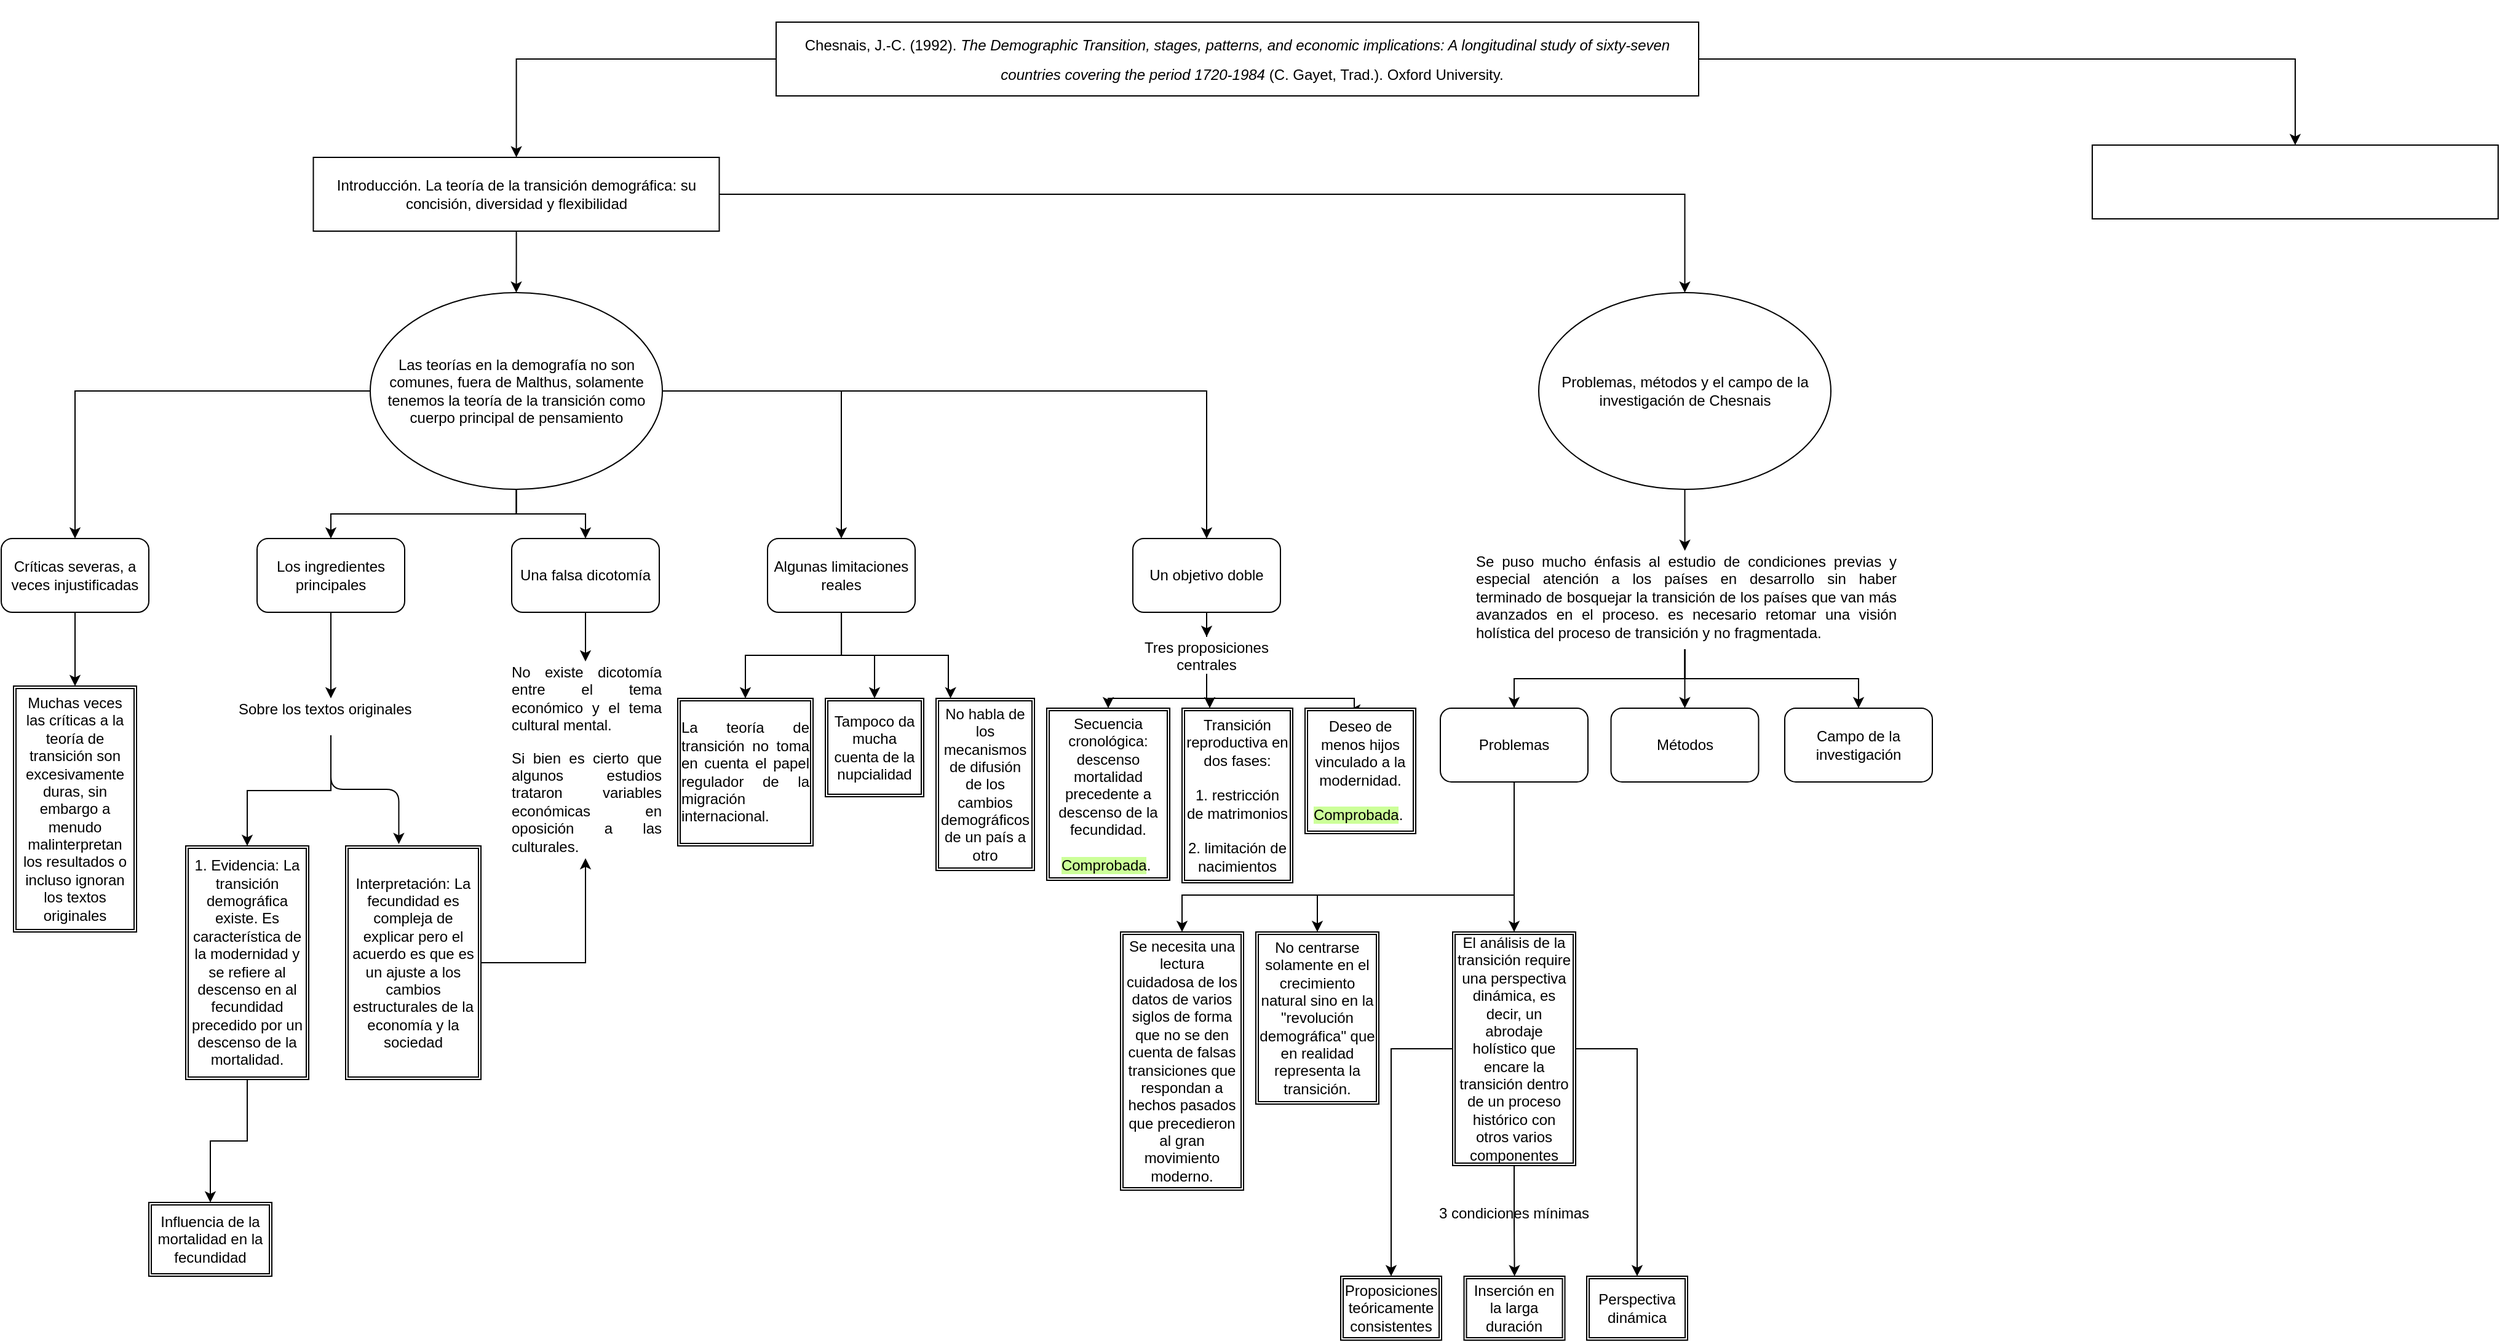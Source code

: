 <mxfile version="14.2.9" type="github">
  <diagram id="Gld3rzswMyd5aAxi19bs" name="Page-1">
    <mxGraphModel dx="1038" dy="532" grid="1" gridSize="10" guides="1" tooltips="1" connect="1" arrows="1" fold="1" page="1" pageScale="1" pageWidth="2500" pageHeight="2500" math="0" shadow="0">
      <root>
        <mxCell id="0" />
        <mxCell id="1" parent="0" />
        <mxCell id="n7mazJ4Uz4ms8yec7FG8-48" style="edgeStyle=orthogonalEdgeStyle;rounded=0;orthogonalLoop=1;jettySize=auto;html=1;" parent="1" source="n7mazJ4Uz4ms8yec7FG8-2" target="n7mazJ4Uz4ms8yec7FG8-3" edge="1">
          <mxGeometry relative="1" as="geometry" />
        </mxCell>
        <mxCell id="n7mazJ4Uz4ms8yec7FG8-49" style="edgeStyle=orthogonalEdgeStyle;rounded=0;orthogonalLoop=1;jettySize=auto;html=1;" parent="1" source="n7mazJ4Uz4ms8yec7FG8-2" target="n7mazJ4Uz4ms8yec7FG8-5" edge="1">
          <mxGeometry relative="1" as="geometry" />
        </mxCell>
        <mxCell id="n7mazJ4Uz4ms8yec7FG8-2" value="&lt;div class=&quot;csl-bib-body&quot; style=&quot;line-height: 2 ; margin-left: 2em ; text-indent: -2em&quot;&gt;&lt;br/&gt;  &lt;div class=&quot;csl-entry&quot;&gt;Chesnais, J.-C. (1992). &lt;i&gt;The Demographic Transition, stages, patterns, and economic implications: A longitudinal study of sixty-seven countries covering the period 1720-1984&lt;/i&gt; (C. Gayet, Trad.). Oxford University.&lt;/div&gt;&lt;br/&gt;  &lt;span class=&quot;Z3988&quot; title=&quot;url_ver=Z39.88-2004&amp;amp;ctx_ver=Z39.88-2004&amp;amp;rfr_id=info%3Asid%2Fzotero.org%3A2&amp;amp;rft_val_fmt=info%3Aofi%2Ffmt%3Akev%3Amtx%3Abook&amp;amp;rft.genre=book&amp;amp;rft.btitle=The%20Demographic%20Transition%2C%20stages%2C%20patterns%2C%20and%20economic%20implications%3A%20a%20longitudinal%20study%20of%20sixty-seven%20countries%20covering%20the%20period%201720-1984&amp;amp;rft.place=Clarendon%2C%20Oxfor&amp;amp;rft.publisher=Oxford%20University&amp;amp;rft.aufirst=Jean-Claude&amp;amp;rft.aulast=Chesnais&amp;amp;rft.au=Jean-Claude%20Chesnais&amp;amp;rft.au=Cecilia%20Gayet&amp;amp;rft.date=1992&amp;amp;rft.tpages=p.%201%20-%2025%20y%20p.%2026%20-%2027%20-%2046&quot;&gt;&lt;/span&gt;&lt;/div&gt;" style="rounded=0;whiteSpace=wrap;html=1;" parent="1" vertex="1">
          <mxGeometry x="710" y="30" width="750" height="60" as="geometry" />
        </mxCell>
        <mxCell id="n7mazJ4Uz4ms8yec7FG8-47" value="" style="edgeStyle=orthogonalEdgeStyle;rounded=0;orthogonalLoop=1;jettySize=auto;html=1;" parent="1" source="n7mazJ4Uz4ms8yec7FG8-3" target="n7mazJ4Uz4ms8yec7FG8-7" edge="1">
          <mxGeometry relative="1" as="geometry" />
        </mxCell>
        <mxCell id="RCoYnLWqZGoY9V-9FqED-14" style="edgeStyle=orthogonalEdgeStyle;rounded=0;orthogonalLoop=1;jettySize=auto;html=1;" edge="1" parent="1" source="n7mazJ4Uz4ms8yec7FG8-3" target="RCoYnLWqZGoY9V-9FqED-13">
          <mxGeometry relative="1" as="geometry" />
        </mxCell>
        <mxCell id="n7mazJ4Uz4ms8yec7FG8-3" value="Introducción. La teoría de la transición demográfica: su concisión, diversidad y flexibilidad" style="rounded=0;whiteSpace=wrap;html=1;" parent="1" vertex="1">
          <mxGeometry x="333.75" y="140" width="330" height="60" as="geometry" />
        </mxCell>
        <mxCell id="n7mazJ4Uz4ms8yec7FG8-5" value="" style="rounded=0;whiteSpace=wrap;html=1;" parent="1" vertex="1">
          <mxGeometry x="1780" y="130" width="330" height="60" as="geometry" />
        </mxCell>
        <mxCell id="n7mazJ4Uz4ms8yec7FG8-42" style="edgeStyle=orthogonalEdgeStyle;rounded=0;orthogonalLoop=1;jettySize=auto;html=1;entryX=0.5;entryY=0;entryDx=0;entryDy=0;" parent="1" source="n7mazJ4Uz4ms8yec7FG8-7" target="n7mazJ4Uz4ms8yec7FG8-8" edge="1">
          <mxGeometry relative="1" as="geometry" />
        </mxCell>
        <mxCell id="n7mazJ4Uz4ms8yec7FG8-43" style="edgeStyle=orthogonalEdgeStyle;rounded=0;orthogonalLoop=1;jettySize=auto;html=1;" parent="1" source="n7mazJ4Uz4ms8yec7FG8-7" target="n7mazJ4Uz4ms8yec7FG8-9" edge="1">
          <mxGeometry relative="1" as="geometry" />
        </mxCell>
        <mxCell id="n7mazJ4Uz4ms8yec7FG8-44" style="edgeStyle=orthogonalEdgeStyle;rounded=0;orthogonalLoop=1;jettySize=auto;html=1;entryX=0.5;entryY=0;entryDx=0;entryDy=0;" parent="1" source="n7mazJ4Uz4ms8yec7FG8-7" target="n7mazJ4Uz4ms8yec7FG8-10" edge="1">
          <mxGeometry relative="1" as="geometry" />
        </mxCell>
        <mxCell id="n7mazJ4Uz4ms8yec7FG8-45" style="edgeStyle=orthogonalEdgeStyle;rounded=0;orthogonalLoop=1;jettySize=auto;html=1;" parent="1" source="n7mazJ4Uz4ms8yec7FG8-7" target="n7mazJ4Uz4ms8yec7FG8-11" edge="1">
          <mxGeometry relative="1" as="geometry" />
        </mxCell>
        <mxCell id="n7mazJ4Uz4ms8yec7FG8-46" style="edgeStyle=orthogonalEdgeStyle;rounded=0;orthogonalLoop=1;jettySize=auto;html=1;entryX=0.5;entryY=0;entryDx=0;entryDy=0;" parent="1" source="n7mazJ4Uz4ms8yec7FG8-7" target="n7mazJ4Uz4ms8yec7FG8-12" edge="1">
          <mxGeometry relative="1" as="geometry">
            <mxPoint x="960" y="440" as="targetPoint" />
          </mxGeometry>
        </mxCell>
        <mxCell id="n7mazJ4Uz4ms8yec7FG8-7" value="Las teorías en la demografía no son comunes, fuera de Malthus, solamente tenemos la teoría de la transición como cuerpo principal de pensamiento" style="ellipse;whiteSpace=wrap;html=1;" parent="1" vertex="1">
          <mxGeometry x="380" y="250" width="237.5" height="160" as="geometry" />
        </mxCell>
        <mxCell id="n7mazJ4Uz4ms8yec7FG8-15" value="" style="edgeStyle=orthogonalEdgeStyle;rounded=0;orthogonalLoop=1;jettySize=auto;html=1;" parent="1" source="n7mazJ4Uz4ms8yec7FG8-8" target="n7mazJ4Uz4ms8yec7FG8-13" edge="1">
          <mxGeometry relative="1" as="geometry" />
        </mxCell>
        <mxCell id="n7mazJ4Uz4ms8yec7FG8-8" value="Críticas severas, a veces injustificadas" style="rounded=1;whiteSpace=wrap;html=1;" parent="1" vertex="1">
          <mxGeometry x="80" y="450" width="120" height="60" as="geometry" />
        </mxCell>
        <mxCell id="n7mazJ4Uz4ms8yec7FG8-20" value="" style="edgeStyle=orthogonalEdgeStyle;rounded=0;orthogonalLoop=1;jettySize=auto;html=1;" parent="1" source="n7mazJ4Uz4ms8yec7FG8-9" target="n7mazJ4Uz4ms8yec7FG8-17" edge="1">
          <mxGeometry relative="1" as="geometry" />
        </mxCell>
        <mxCell id="n7mazJ4Uz4ms8yec7FG8-9" value="Los ingredientes principales" style="rounded=1;whiteSpace=wrap;html=1;" parent="1" vertex="1">
          <mxGeometry x="288" y="450" width="120" height="60" as="geometry" />
        </mxCell>
        <mxCell id="n7mazJ4Uz4ms8yec7FG8-30" value="" style="edgeStyle=orthogonalEdgeStyle;rounded=0;orthogonalLoop=1;jettySize=auto;html=1;" parent="1" source="n7mazJ4Uz4ms8yec7FG8-10" target="n7mazJ4Uz4ms8yec7FG8-28" edge="1">
          <mxGeometry relative="1" as="geometry" />
        </mxCell>
        <mxCell id="n7mazJ4Uz4ms8yec7FG8-10" value="Una falsa dicotomía" style="rounded=1;whiteSpace=wrap;html=1;" parent="1" vertex="1">
          <mxGeometry x="495" y="450" width="120" height="60" as="geometry" />
        </mxCell>
        <mxCell id="n7mazJ4Uz4ms8yec7FG8-39" style="edgeStyle=orthogonalEdgeStyle;rounded=0;orthogonalLoop=1;jettySize=auto;html=1;exitX=0.5;exitY=1;exitDx=0;exitDy=0;entryX=0.5;entryY=0;entryDx=0;entryDy=0;" parent="1" source="n7mazJ4Uz4ms8yec7FG8-11" target="n7mazJ4Uz4ms8yec7FG8-35" edge="1">
          <mxGeometry relative="1" as="geometry" />
        </mxCell>
        <mxCell id="n7mazJ4Uz4ms8yec7FG8-40" style="edgeStyle=orthogonalEdgeStyle;rounded=0;orthogonalLoop=1;jettySize=auto;html=1;entryX=0.147;entryY=0;entryDx=0;entryDy=0;entryPerimeter=0;" parent="1" target="n7mazJ4Uz4ms8yec7FG8-37" edge="1">
          <mxGeometry relative="1" as="geometry">
            <mxPoint x="763.067" y="505" as="sourcePoint" />
            <mxPoint x="880" y="575" as="targetPoint" />
            <Array as="points">
              <mxPoint x="763" y="545" />
              <mxPoint x="850" y="545" />
              <mxPoint x="850" y="575" />
              <mxPoint x="852" y="575" />
            </Array>
          </mxGeometry>
        </mxCell>
        <mxCell id="n7mazJ4Uz4ms8yec7FG8-41" style="edgeStyle=orthogonalEdgeStyle;rounded=0;orthogonalLoop=1;jettySize=auto;html=1;" parent="1" source="n7mazJ4Uz4ms8yec7FG8-11" target="n7mazJ4Uz4ms8yec7FG8-36" edge="1">
          <mxGeometry relative="1" as="geometry" />
        </mxCell>
        <mxCell id="n7mazJ4Uz4ms8yec7FG8-11" value="Algunas limitaciones reales" style="rounded=1;whiteSpace=wrap;html=1;" parent="1" vertex="1">
          <mxGeometry x="703" y="450" width="120" height="60" as="geometry" />
        </mxCell>
        <mxCell id="RCoYnLWqZGoY9V-9FqED-4" value="" style="edgeStyle=orthogonalEdgeStyle;rounded=0;orthogonalLoop=1;jettySize=auto;html=1;entryX=0.5;entryY=0;entryDx=0;entryDy=0;" edge="1" parent="1" source="n7mazJ4Uz4ms8yec7FG8-12" target="n7mazJ4Uz4ms8yec7FG8-50">
          <mxGeometry relative="1" as="geometry" />
        </mxCell>
        <mxCell id="n7mazJ4Uz4ms8yec7FG8-12" value="Un objetivo doble" style="rounded=1;whiteSpace=wrap;html=1;" parent="1" vertex="1">
          <mxGeometry x="1000" y="450" width="120" height="60" as="geometry" />
        </mxCell>
        <mxCell id="n7mazJ4Uz4ms8yec7FG8-13" value="Muchas veces las críticas a la teoría de transición son excesivamente duras, sin embargo a menudo malinterpretan los resultados o incluso ignoran los textos originales" style="shape=ext;double=1;whiteSpace=wrap;html=1;" parent="1" vertex="1">
          <mxGeometry x="90" y="570" width="100" height="200" as="geometry" />
        </mxCell>
        <mxCell id="n7mazJ4Uz4ms8yec7FG8-23" value="" style="edgeStyle=orthogonalEdgeStyle;rounded=0;orthogonalLoop=1;jettySize=auto;html=1;" parent="1" source="n7mazJ4Uz4ms8yec7FG8-14" target="n7mazJ4Uz4ms8yec7FG8-22" edge="1">
          <mxGeometry relative="1" as="geometry" />
        </mxCell>
        <mxCell id="n7mazJ4Uz4ms8yec7FG8-14" value="1. Evidencia: La transición demográfica existe. Es característica de la modernidad y se refiere al descenso en al fecundidad precedido por un descenso de la mortalidad." style="shape=ext;double=1;whiteSpace=wrap;html=1;" parent="1" vertex="1">
          <mxGeometry x="230" y="700" width="100" height="190" as="geometry" />
        </mxCell>
        <mxCell id="n7mazJ4Uz4ms8yec7FG8-19" value="" style="edgeStyle=orthogonalEdgeStyle;rounded=0;orthogonalLoop=1;jettySize=auto;html=1;" parent="1" source="n7mazJ4Uz4ms8yec7FG8-17" target="n7mazJ4Uz4ms8yec7FG8-14" edge="1">
          <mxGeometry relative="1" as="geometry" />
        </mxCell>
        <mxCell id="n7mazJ4Uz4ms8yec7FG8-17" value="&lt;p style=&quot;text-align: justify&quot;&gt;&lt;span style=&quot;font-size: 12px ; font-weight: normal ; line-height: 70%&quot;&gt;Sobre los textos originales&lt;/span&gt;&lt;/p&gt;" style="text;html=1;strokeColor=none;fillColor=none;spacing=5;spacingTop=-20;whiteSpace=wrap;overflow=hidden;rounded=0;" parent="1" vertex="1">
          <mxGeometry x="268" y="580" width="160" height="30" as="geometry" />
        </mxCell>
        <mxCell id="n7mazJ4Uz4ms8yec7FG8-22" value="Influencia de la mortalidad en la fecundidad" style="shape=ext;double=1;whiteSpace=wrap;html=1;" parent="1" vertex="1">
          <mxGeometry x="200" y="990" width="100" height="60" as="geometry" />
        </mxCell>
        <mxCell id="RCoYnLWqZGoY9V-9FqED-29" style="edgeStyle=orthogonalEdgeStyle;rounded=0;orthogonalLoop=1;jettySize=auto;html=1;entryX=0.5;entryY=1;entryDx=0;entryDy=0;" edge="1" parent="1" source="n7mazJ4Uz4ms8yec7FG8-24" target="n7mazJ4Uz4ms8yec7FG8-28">
          <mxGeometry relative="1" as="geometry" />
        </mxCell>
        <mxCell id="n7mazJ4Uz4ms8yec7FG8-24" value="Interpretación: La fecundidad es compleja de explicar pero el acuerdo es que es un ajuste a los cambios estructurales de la economía y la sociedad" style="shape=ext;double=1;whiteSpace=wrap;html=1;" parent="1" vertex="1">
          <mxGeometry x="360" y="700" width="110" height="190" as="geometry" />
        </mxCell>
        <mxCell id="n7mazJ4Uz4ms8yec7FG8-26" value="" style="endArrow=classic;html=1;exitX=0.5;exitY=1;exitDx=0;exitDy=0;entryX=0.393;entryY=-0.008;entryDx=0;entryDy=0;entryPerimeter=0;edgeStyle=elbowEdgeStyle;elbow=vertical;" parent="1" source="n7mazJ4Uz4ms8yec7FG8-17" target="n7mazJ4Uz4ms8yec7FG8-24" edge="1">
          <mxGeometry width="50" height="50" relative="1" as="geometry">
            <mxPoint x="408" y="680" as="sourcePoint" />
            <mxPoint x="500" y="790" as="targetPoint" />
          </mxGeometry>
        </mxCell>
        <mxCell id="n7mazJ4Uz4ms8yec7FG8-28" value="&lt;p style=&quot;text-align: justify&quot;&gt;&lt;span style=&quot;font-size: 12px ; font-weight: normal ; line-height: 70%&quot;&gt;No existe dicotomía entre el tema económico y el tema cultural mental.&lt;/span&gt;&lt;/p&gt;&lt;p style=&quot;text-align: justify&quot;&gt;Si bien es cierto que algunos estudios trataron variables económicas en oposición a las culturales.&lt;/p&gt;&lt;p style=&quot;text-align: justify&quot;&gt;&lt;br&gt;&lt;/p&gt;" style="text;html=1;strokeColor=none;fillColor=none;spacing=5;spacingTop=-20;whiteSpace=wrap;overflow=hidden;rounded=0;" parent="1" vertex="1">
          <mxGeometry x="490" y="550" width="130" height="160" as="geometry" />
        </mxCell>
        <mxCell id="n7mazJ4Uz4ms8yec7FG8-35" value="&lt;p style=&quot;text-align: justify&quot;&gt;La teoría de transición no toma en cuenta el papel regulador de la migración internacional.&lt;br&gt;&lt;/p&gt;" style="shape=ext;double=1;whiteSpace=wrap;html=1;" parent="1" vertex="1">
          <mxGeometry x="630" y="580" width="110" height="120" as="geometry" />
        </mxCell>
        <mxCell id="n7mazJ4Uz4ms8yec7FG8-36" value="&lt;span style=&quot;text-align: justify&quot;&gt;Tampoco da mucha cuenta de la nupcialidad&lt;/span&gt;" style="shape=ext;double=1;whiteSpace=wrap;html=1;" parent="1" vertex="1">
          <mxGeometry x="750" y="580" width="80" height="80" as="geometry" />
        </mxCell>
        <mxCell id="n7mazJ4Uz4ms8yec7FG8-37" value="&lt;span style=&quot;text-align: justify&quot;&gt;No habla de los mecanismos de difusión de los cambios demográficos de un país a otro&lt;br&gt;&lt;/span&gt;" style="shape=ext;double=1;whiteSpace=wrap;html=1;" parent="1" vertex="1">
          <mxGeometry x="840" y="580" width="80" height="140" as="geometry" />
        </mxCell>
        <mxCell id="RCoYnLWqZGoY9V-9FqED-5" style="edgeStyle=orthogonalEdgeStyle;rounded=0;orthogonalLoop=1;jettySize=auto;html=1;" edge="1" parent="1" source="n7mazJ4Uz4ms8yec7FG8-50" target="RCoYnLWqZGoY9V-9FqED-1">
          <mxGeometry relative="1" as="geometry" />
        </mxCell>
        <mxCell id="RCoYnLWqZGoY9V-9FqED-6" style="edgeStyle=orthogonalEdgeStyle;rounded=0;orthogonalLoop=1;jettySize=auto;html=1;entryX=0.25;entryY=0;entryDx=0;entryDy=0;" edge="1" parent="1" source="n7mazJ4Uz4ms8yec7FG8-50" target="RCoYnLWqZGoY9V-9FqED-2">
          <mxGeometry relative="1" as="geometry" />
        </mxCell>
        <mxCell id="RCoYnLWqZGoY9V-9FqED-7" style="edgeStyle=orthogonalEdgeStyle;rounded=0;orthogonalLoop=1;jettySize=auto;html=1;entryX=0.4;entryY=0.014;entryDx=0;entryDy=0;entryPerimeter=0;" edge="1" parent="1" source="n7mazJ4Uz4ms8yec7FG8-50" target="RCoYnLWqZGoY9V-9FqED-3">
          <mxGeometry relative="1" as="geometry">
            <Array as="points">
              <mxPoint x="1060" y="580" />
              <mxPoint x="1180" y="580" />
            </Array>
          </mxGeometry>
        </mxCell>
        <mxCell id="n7mazJ4Uz4ms8yec7FG8-50" value="&lt;p&gt;&lt;span style=&quot;font-size: 12px ; font-weight: normal ; line-height: 70%&quot;&gt;Tres proposiciones centrales&lt;/span&gt;&lt;/p&gt;" style="text;html=1;strokeColor=none;fillColor=none;spacing=5;spacingTop=-20;whiteSpace=wrap;overflow=hidden;rounded=0;align=center;" parent="1" vertex="1">
          <mxGeometry x="980" y="530" width="160" height="30" as="geometry" />
        </mxCell>
        <mxCell id="RCoYnLWqZGoY9V-9FqED-1" value="Secuencia cronológica: descenso mortalidad precedente a descenso de la fecundidad.&lt;br&gt;&lt;br&gt;&lt;span style=&quot;background-color: rgb(204 , 255 , 153)&quot;&gt;Comprobada&lt;/span&gt;.&amp;nbsp;" style="shape=ext;double=1;whiteSpace=wrap;html=1;" vertex="1" parent="1">
          <mxGeometry x="930" y="588" width="100" height="140" as="geometry" />
        </mxCell>
        <mxCell id="RCoYnLWqZGoY9V-9FqED-2" value="Transición reproductiva en dos fases:&lt;br&gt;&lt;br&gt;&lt;span&gt;1. restricción de matrimonios&lt;br&gt;&lt;/span&gt;&lt;br&gt;&lt;span&gt;2. limitación de nacimientos&lt;/span&gt;" style="shape=ext;double=1;whiteSpace=wrap;html=1;" vertex="1" parent="1">
          <mxGeometry x="1040" y="588" width="90" height="142" as="geometry" />
        </mxCell>
        <mxCell id="RCoYnLWqZGoY9V-9FqED-3" value="Deseo de menos hijos vinculado a la modernidad.&lt;br&gt;&lt;br&gt;&lt;span style=&quot;background-color: rgb(204 , 255 , 153)&quot;&gt;Comprobada&lt;/span&gt;.&amp;nbsp;" style="shape=ext;double=1;whiteSpace=wrap;html=1;" vertex="1" parent="1">
          <mxGeometry x="1140" y="588" width="90" height="102" as="geometry" />
        </mxCell>
        <mxCell id="RCoYnLWqZGoY9V-9FqED-16" value="" style="edgeStyle=orthogonalEdgeStyle;rounded=0;orthogonalLoop=1;jettySize=auto;html=1;" edge="1" parent="1" source="RCoYnLWqZGoY9V-9FqED-8" target="RCoYnLWqZGoY9V-9FqED-11">
          <mxGeometry relative="1" as="geometry" />
        </mxCell>
        <mxCell id="RCoYnLWqZGoY9V-9FqED-17" style="edgeStyle=orthogonalEdgeStyle;rounded=0;orthogonalLoop=1;jettySize=auto;html=1;entryX=0.5;entryY=0;entryDx=0;entryDy=0;" edge="1" parent="1" source="RCoYnLWqZGoY9V-9FqED-8" target="RCoYnLWqZGoY9V-9FqED-10">
          <mxGeometry relative="1" as="geometry" />
        </mxCell>
        <mxCell id="RCoYnLWqZGoY9V-9FqED-18" style="edgeStyle=orthogonalEdgeStyle;rounded=0;orthogonalLoop=1;jettySize=auto;html=1;entryX=0.5;entryY=0;entryDx=0;entryDy=0;" edge="1" parent="1" source="RCoYnLWqZGoY9V-9FqED-8" target="RCoYnLWqZGoY9V-9FqED-12">
          <mxGeometry relative="1" as="geometry" />
        </mxCell>
        <mxCell id="RCoYnLWqZGoY9V-9FqED-8" value="&lt;p style=&quot;text-align: justify&quot;&gt;&lt;span style=&quot;font-size: 12px ; font-weight: normal ; line-height: 70%&quot;&gt;Se puso mucho énfasis al estudio de condiciones previas y especial atención a los países en desarrollo sin haber terminado de bosquejar la transición de los países que van más avanzados en el proceso. es necesario retomar una visión holística del proceso de transición y no fragmentada.&lt;/span&gt;&lt;/p&gt;" style="text;html=1;strokeColor=none;fillColor=none;spacing=5;spacingTop=-20;whiteSpace=wrap;overflow=hidden;rounded=0;" vertex="1" parent="1">
          <mxGeometry x="1273.75" y="460" width="350" height="80" as="geometry" />
        </mxCell>
        <mxCell id="RCoYnLWqZGoY9V-9FqED-27" value="" style="edgeStyle=orthogonalEdgeStyle;rounded=0;orthogonalLoop=1;jettySize=auto;html=1;" edge="1" parent="1" source="RCoYnLWqZGoY9V-9FqED-10" target="RCoYnLWqZGoY9V-9FqED-19">
          <mxGeometry relative="1" as="geometry" />
        </mxCell>
        <mxCell id="RCoYnLWqZGoY9V-9FqED-32" style="edgeStyle=orthogonalEdgeStyle;rounded=0;orthogonalLoop=1;jettySize=auto;html=1;" edge="1" parent="1" source="RCoYnLWqZGoY9V-9FqED-10" target="RCoYnLWqZGoY9V-9FqED-31">
          <mxGeometry relative="1" as="geometry">
            <Array as="points">
              <mxPoint x="1310" y="740" />
              <mxPoint x="1150" y="740" />
            </Array>
          </mxGeometry>
        </mxCell>
        <mxCell id="RCoYnLWqZGoY9V-9FqED-34" style="edgeStyle=orthogonalEdgeStyle;rounded=0;orthogonalLoop=1;jettySize=auto;html=1;" edge="1" parent="1" source="RCoYnLWqZGoY9V-9FqED-10" target="RCoYnLWqZGoY9V-9FqED-33">
          <mxGeometry relative="1" as="geometry">
            <Array as="points">
              <mxPoint x="1310" y="740" />
              <mxPoint x="1040" y="740" />
            </Array>
          </mxGeometry>
        </mxCell>
        <mxCell id="RCoYnLWqZGoY9V-9FqED-10" value="Problemas" style="rounded=1;whiteSpace=wrap;html=1;" vertex="1" parent="1">
          <mxGeometry x="1250" y="588" width="120" height="60" as="geometry" />
        </mxCell>
        <mxCell id="RCoYnLWqZGoY9V-9FqED-11" value="Métodos" style="rounded=1;whiteSpace=wrap;html=1;" vertex="1" parent="1">
          <mxGeometry x="1388.75" y="588" width="120" height="60" as="geometry" />
        </mxCell>
        <mxCell id="RCoYnLWqZGoY9V-9FqED-12" value="Campo de la investigación" style="rounded=1;whiteSpace=wrap;html=1;" vertex="1" parent="1">
          <mxGeometry x="1530" y="588" width="120" height="60" as="geometry" />
        </mxCell>
        <mxCell id="RCoYnLWqZGoY9V-9FqED-15" value="" style="edgeStyle=orthogonalEdgeStyle;rounded=0;orthogonalLoop=1;jettySize=auto;html=1;" edge="1" parent="1" source="RCoYnLWqZGoY9V-9FqED-13" target="RCoYnLWqZGoY9V-9FqED-8">
          <mxGeometry relative="1" as="geometry" />
        </mxCell>
        <mxCell id="RCoYnLWqZGoY9V-9FqED-13" value="Problemas, métodos y el campo de la investigación de Chesnais" style="ellipse;whiteSpace=wrap;html=1;" vertex="1" parent="1">
          <mxGeometry x="1330" y="250" width="237.5" height="160" as="geometry" />
        </mxCell>
        <mxCell id="RCoYnLWqZGoY9V-9FqED-30" value="" style="group" vertex="1" connectable="0" parent="1">
          <mxGeometry x="1169" y="770" width="282" height="332" as="geometry" />
        </mxCell>
        <mxCell id="RCoYnLWqZGoY9V-9FqED-19" value="El análisis de la transición require una perspectiva dinámica, es decir, un abrodaje holístico que encare la transición dentro de un proceso histórico con otros varios componentes" style="shape=ext;double=1;whiteSpace=wrap;html=1;" vertex="1" parent="RCoYnLWqZGoY9V-9FqED-30">
          <mxGeometry x="91" width="100" height="190" as="geometry" />
        </mxCell>
        <mxCell id="RCoYnLWqZGoY9V-9FqED-20" value="&lt;p style=&quot;&quot;&gt;&lt;span style=&quot;font-size: 12px ; font-weight: normal ; line-height: 70%&quot;&gt;3 condiciones mínimas&lt;/span&gt;&lt;/p&gt;" style="text;html=1;strokeColor=none;fillColor=none;spacing=5;spacingTop=-20;whiteSpace=wrap;overflow=hidden;rounded=0;align=center;" vertex="1" parent="RCoYnLWqZGoY9V-9FqED-30">
          <mxGeometry x="71" y="220" width="140" height="30" as="geometry" />
        </mxCell>
        <mxCell id="RCoYnLWqZGoY9V-9FqED-21" value="Proposiciones teóricamente consistentes" style="shape=ext;double=1;whiteSpace=wrap;html=1;align=center;" vertex="1" parent="RCoYnLWqZGoY9V-9FqED-30">
          <mxGeometry y="280" width="82" height="52" as="geometry" />
        </mxCell>
        <mxCell id="RCoYnLWqZGoY9V-9FqED-26" style="edgeStyle=orthogonalEdgeStyle;rounded=0;orthogonalLoop=1;jettySize=auto;html=1;entryX=0.5;entryY=0;entryDx=0;entryDy=0;" edge="1" parent="RCoYnLWqZGoY9V-9FqED-30" source="RCoYnLWqZGoY9V-9FqED-19" target="RCoYnLWqZGoY9V-9FqED-21">
          <mxGeometry relative="1" as="geometry" />
        </mxCell>
        <mxCell id="RCoYnLWqZGoY9V-9FqED-22" value="Inserción en la larga duración" style="shape=ext;double=1;whiteSpace=wrap;html=1;align=center;" vertex="1" parent="RCoYnLWqZGoY9V-9FqED-30">
          <mxGeometry x="100.25" y="280" width="82" height="52" as="geometry" />
        </mxCell>
        <mxCell id="RCoYnLWqZGoY9V-9FqED-24" value="" style="edgeStyle=orthogonalEdgeStyle;rounded=0;orthogonalLoop=1;jettySize=auto;html=1;" edge="1" parent="RCoYnLWqZGoY9V-9FqED-30" source="RCoYnLWqZGoY9V-9FqED-19" target="RCoYnLWqZGoY9V-9FqED-22">
          <mxGeometry relative="1" as="geometry" />
        </mxCell>
        <mxCell id="RCoYnLWqZGoY9V-9FqED-23" value="Perspectiva dinámica" style="shape=ext;double=1;whiteSpace=wrap;html=1;align=center;" vertex="1" parent="RCoYnLWqZGoY9V-9FqED-30">
          <mxGeometry x="200" y="280" width="82" height="52" as="geometry" />
        </mxCell>
        <mxCell id="RCoYnLWqZGoY9V-9FqED-25" style="edgeStyle=orthogonalEdgeStyle;rounded=0;orthogonalLoop=1;jettySize=auto;html=1;" edge="1" parent="RCoYnLWqZGoY9V-9FqED-30" source="RCoYnLWqZGoY9V-9FqED-19" target="RCoYnLWqZGoY9V-9FqED-23">
          <mxGeometry relative="1" as="geometry" />
        </mxCell>
        <mxCell id="RCoYnLWqZGoY9V-9FqED-31" value="No centrarse solamente en el crecimiento natural sino en la &quot;revolución demográfica&quot; que en realidad representa la transición." style="shape=ext;double=1;whiteSpace=wrap;html=1;align=center;" vertex="1" parent="1">
          <mxGeometry x="1100" y="770" width="100" height="140" as="geometry" />
        </mxCell>
        <mxCell id="RCoYnLWqZGoY9V-9FqED-33" value="Se necesita una lectura cuidadosa de los datos de varios siglos de forma que no se den cuenta de falsas transiciones que respondan a hechos pasados que precedieron al gran movimiento moderno." style="shape=ext;double=1;whiteSpace=wrap;html=1;align=center;" vertex="1" parent="1">
          <mxGeometry x="990" y="770" width="100" height="210" as="geometry" />
        </mxCell>
      </root>
    </mxGraphModel>
  </diagram>
</mxfile>
